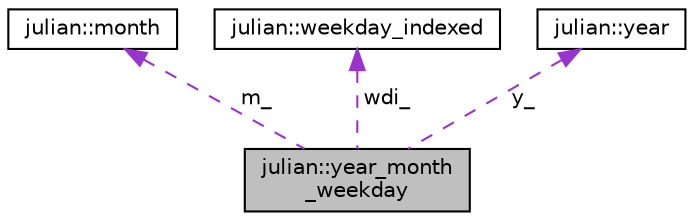 digraph "julian::year_month_weekday"
{
 // LATEX_PDF_SIZE
  edge [fontname="Helvetica",fontsize="10",labelfontname="Helvetica",labelfontsize="10"];
  node [fontname="Helvetica",fontsize="10",shape=record];
  Node1 [label="julian::year_month\l_weekday",height=0.2,width=0.4,color="black", fillcolor="grey75", style="filled", fontcolor="black",tooltip=" "];
  Node2 -> Node1 [dir="back",color="darkorchid3",fontsize="10",style="dashed",label=" m_" ,fontname="Helvetica"];
  Node2 [label="julian::month",height=0.2,width=0.4,color="black", fillcolor="white", style="filled",URL="$classjulian_1_1month.html",tooltip=" "];
  Node3 -> Node1 [dir="back",color="darkorchid3",fontsize="10",style="dashed",label=" wdi_" ,fontname="Helvetica"];
  Node3 [label="julian::weekday_indexed",height=0.2,width=0.4,color="black", fillcolor="white", style="filled",URL="$classjulian_1_1weekday__indexed.html",tooltip=" "];
  Node4 -> Node1 [dir="back",color="darkorchid3",fontsize="10",style="dashed",label=" y_" ,fontname="Helvetica"];
  Node4 [label="julian::year",height=0.2,width=0.4,color="black", fillcolor="white", style="filled",URL="$classjulian_1_1year.html",tooltip=" "];
}
